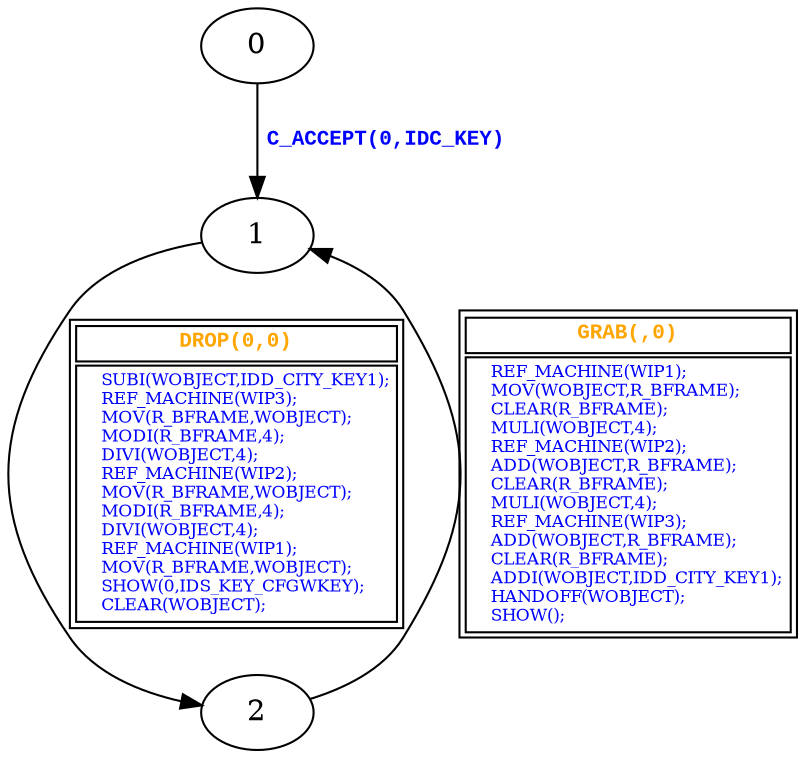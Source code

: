 digraph {
 node [shape=oval];
"0" -> "1"[fontcolor=blue, label=< <table border="0"><tr><td><font face="Courier New" point-size="10"><b>C_ACCEPT(0,IDC_KEY)<br align="left"/></b></font></td></tr>
</table>>];
"1" -> "2"[fontcolor=orange, label=< <table border="1"><tr><td><font face="Courier New" point-size="10"><b>DROP(0,0)<br align="left"/></b></font></td></tr>
<tr><td><font point-size="8" color ="blue">    SUBI(WOBJECT,IDD_CITY_KEY1);<br align="left"/>    REF_MACHINE(WIP3);<br align="left"/>    MOV(R_BFRAME,WOBJECT);<br align="left"/>    MODI(R_BFRAME,4);<br align="left"/>    DIVI(WOBJECT,4);<br align="left"/>    REF_MACHINE(WIP2);<br align="left"/>    MOV(R_BFRAME,WOBJECT);<br align="left"/>    MODI(R_BFRAME,4);<br align="left"/>    DIVI(WOBJECT,4);<br align="left"/>    REF_MACHINE(WIP1);<br align="left"/>    MOV(R_BFRAME,WOBJECT);<br align="left"/>    SHOW(0,IDS_KEY_CFGWKEY);<br align="left"/>    CLEAR(WOBJECT);<br align="left"/></font></td></tr></table>>];
"2" -> "1"[fontcolor=orange, label=< <table border="1"><tr><td><font face="Courier New" point-size="10"><b>GRAB(,0)<br align="left"/></b></font></td></tr>
<tr><td><font point-size="8" color ="blue">    REF_MACHINE(WIP1);<br align="left"/>    MOV(WOBJECT,R_BFRAME);<br align="left"/>    CLEAR(R_BFRAME);<br align="left"/>    MULI(WOBJECT,4);<br align="left"/>    REF_MACHINE(WIP2);<br align="left"/>    ADD(WOBJECT,R_BFRAME);<br align="left"/>    CLEAR(R_BFRAME);<br align="left"/>    MULI(WOBJECT,4);<br align="left"/>    REF_MACHINE(WIP3);<br align="left"/>    ADD(WOBJECT,R_BFRAME);<br align="left"/>    CLEAR(R_BFRAME);<br align="left"/>    ADDI(WOBJECT,IDD_CITY_KEY1);<br align="left"/>    HANDOFF(WOBJECT);<br align="left"/>    SHOW();<br align="left"/></font></td></tr></table>>];
}
